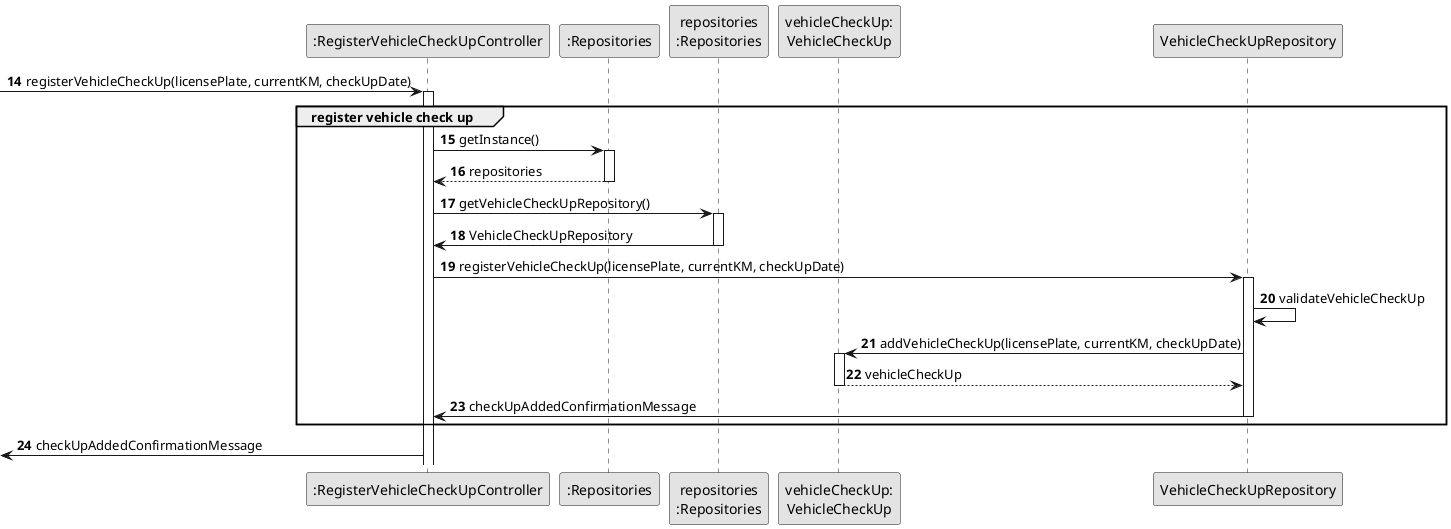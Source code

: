@startuml
skinparam monochrome true
skinparam packageStyle rectangle
skinparam shadowing false



'hide footbox
participant ":RegisterVehicleCheckUpController" as CTRL
participant ":Repositories" as RepositorySingleton
participant "repositories\n:Repositories" as PLAT
participant "vehicleCheckUp:\nVehicleCheckUp" as VehicleCheckUp

autonumber 14
-> CTRL : registerVehicleCheckUp(licensePlate, currentKM, checkUpDate)
activate CTRL
group register vehicle check up
CTRL -> RepositorySingleton : getInstance()
activate RepositorySingleton
RepositorySingleton --> CTRL: repositories
deactivate RepositorySingleton

CTRL -> PLAT : getVehicleCheckUpRepository()
activate PLAT
PLAT -> CTRL: VehicleCheckUpRepository
deactivate PLAT

CTRL -> VehicleCheckUpRepository : registerVehicleCheckUp(licensePlate, currentKM, checkUpDate)
activate VehicleCheckUpRepository
VehicleCheckUpRepository -> VehicleCheckUpRepository : validateVehicleCheckUp
VehicleCheckUpRepository -> VehicleCheckUp: addVehicleCheckUp(licensePlate, currentKM, checkUpDate)
activate VehicleCheckUp
VehicleCheckUp --> VehicleCheckUpRepository : vehicleCheckUp
deactivate VehicleCheckUp
VehicleCheckUpRepository ->CTRL: checkUpAddedConfirmationMessage
deactivate VehicleCheckUpRepository
end
<- CTRL : checkUpAddedConfirmationMessage

@enduml